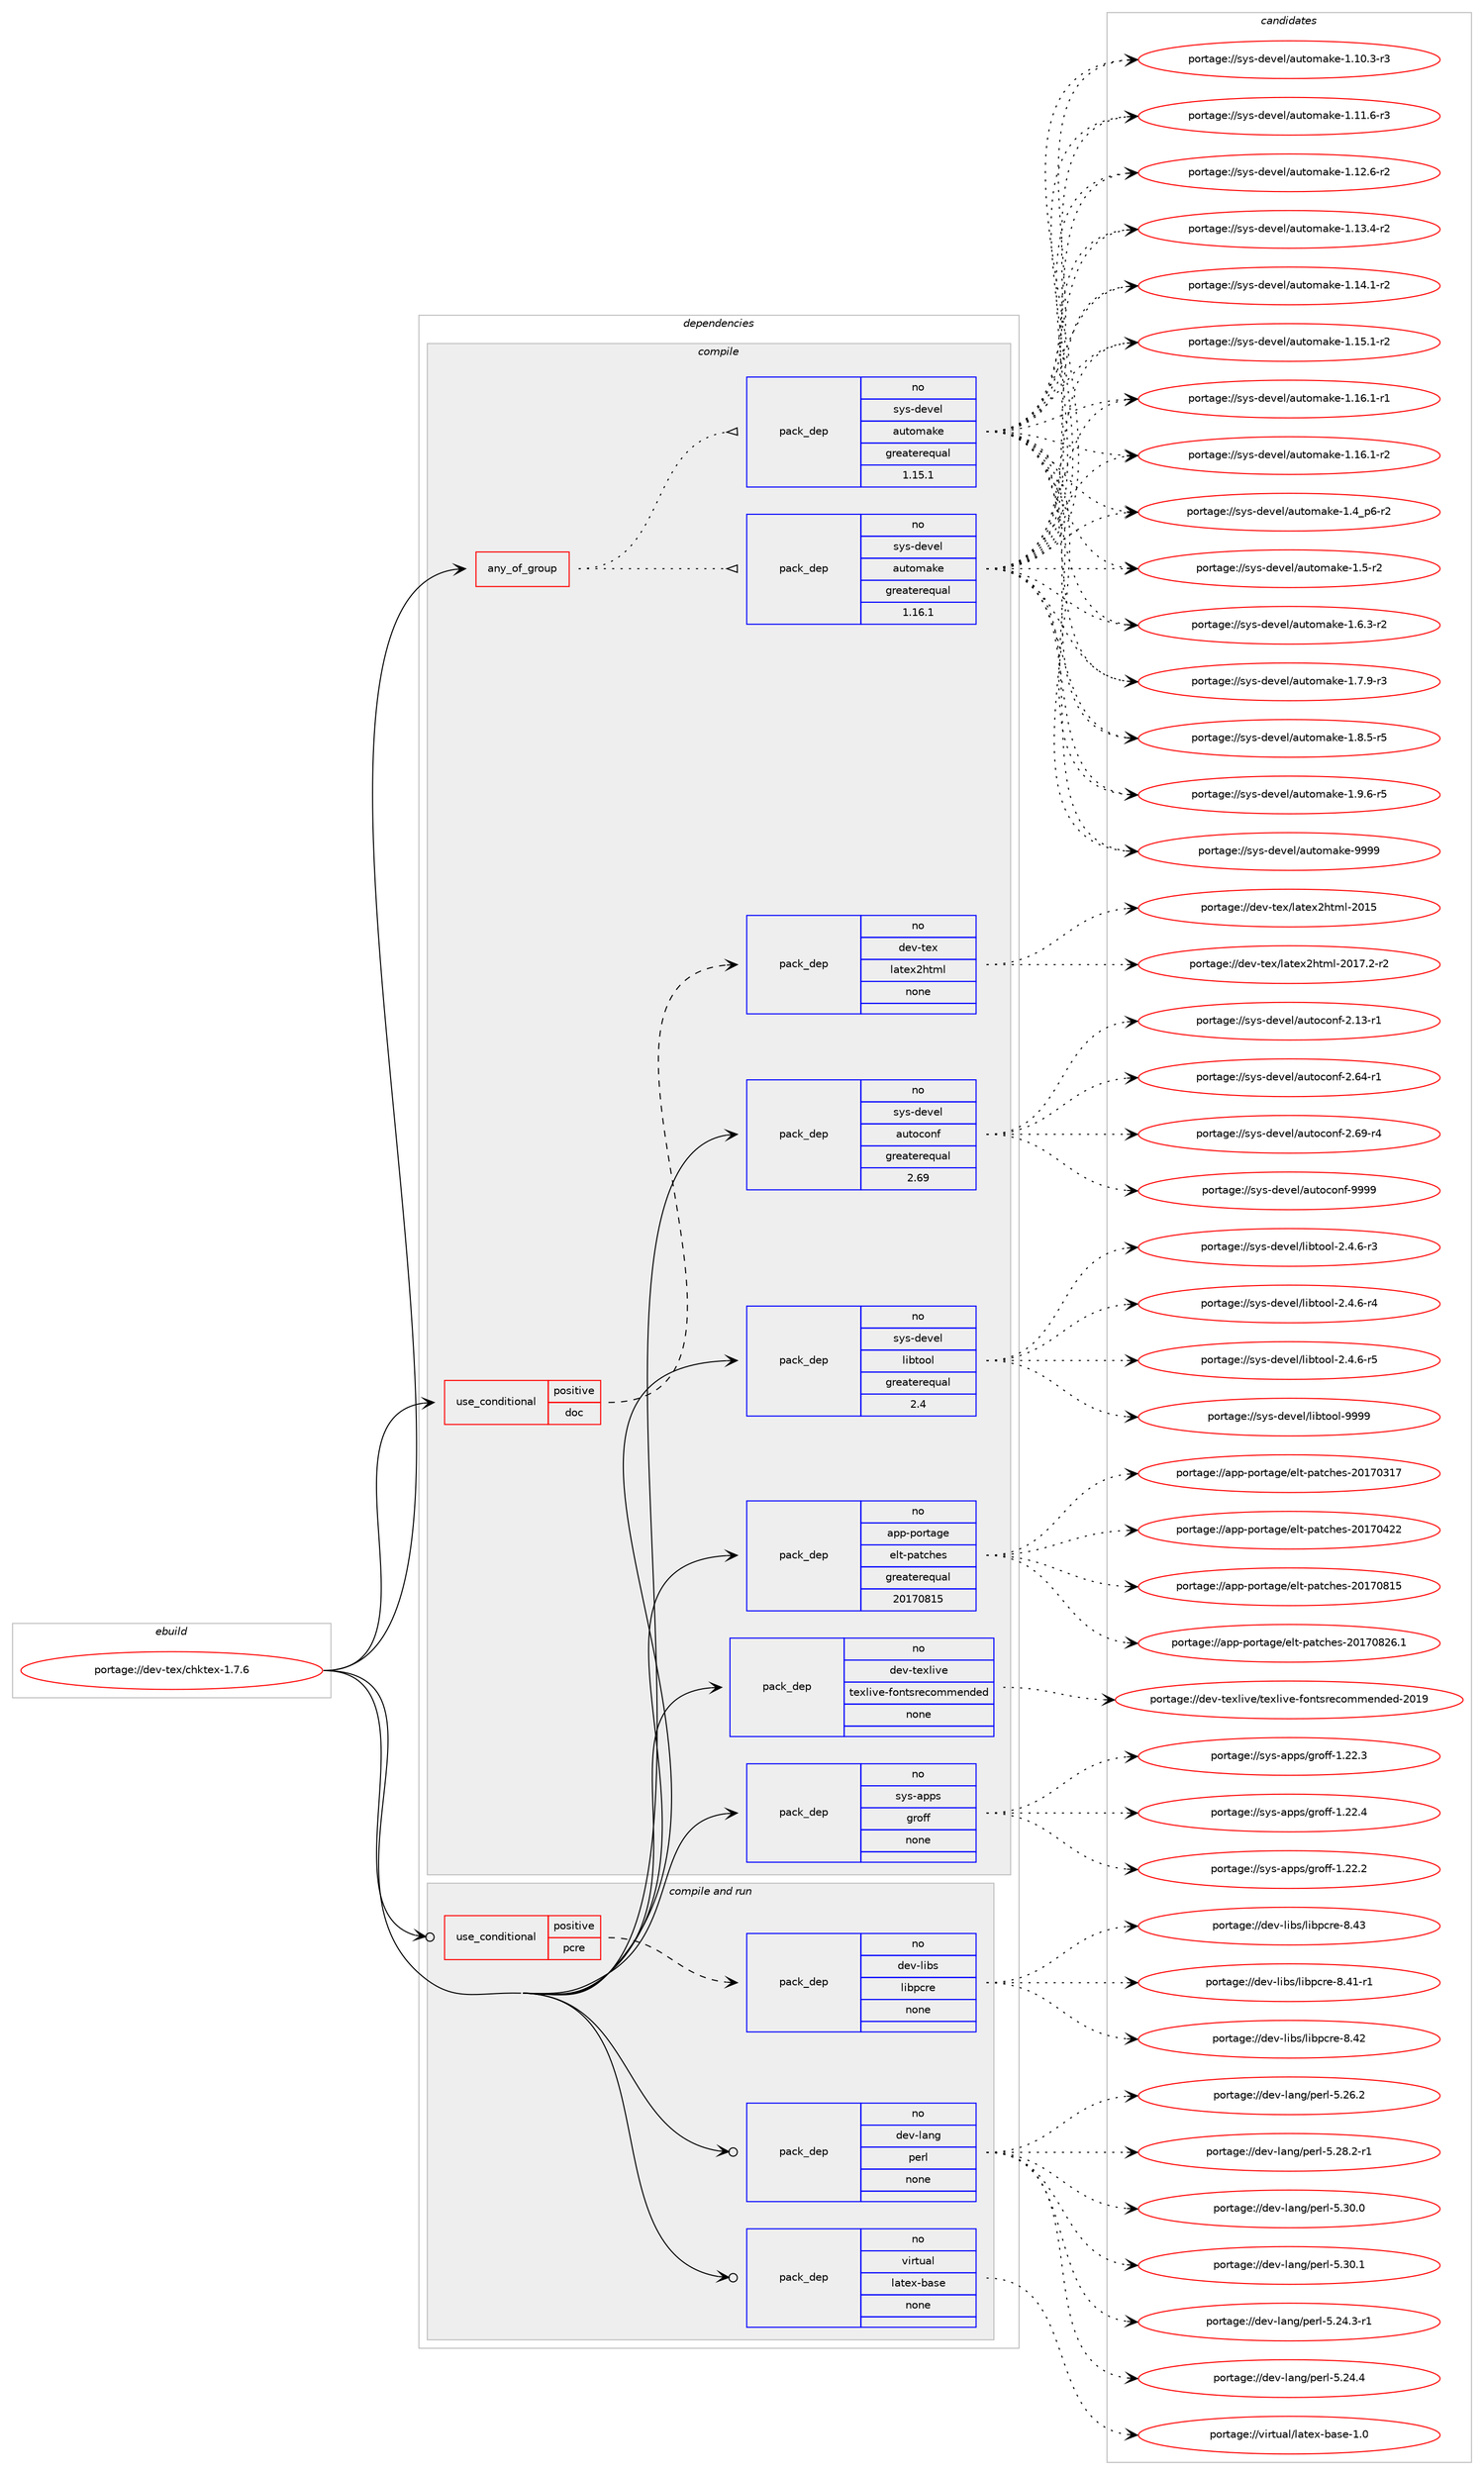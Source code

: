 digraph prolog {

# *************
# Graph options
# *************

newrank=true;
concentrate=true;
compound=true;
graph [rankdir=LR,fontname=Helvetica,fontsize=10,ranksep=1.5];#, ranksep=2.5, nodesep=0.2];
edge  [arrowhead=vee];
node  [fontname=Helvetica,fontsize=10];

# **********
# The ebuild
# **********

subgraph cluster_leftcol {
color=gray;
rank=same;
label=<<i>ebuild</i>>;
id [label="portage://dev-tex/chktex-1.7.6", color=red, width=4, href="../dev-tex/chktex-1.7.6.svg"];
}

# ****************
# The dependencies
# ****************

subgraph cluster_midcol {
color=gray;
label=<<i>dependencies</i>>;
subgraph cluster_compile {
fillcolor="#eeeeee";
style=filled;
label=<<i>compile</i>>;
subgraph any3521 {
dependency257677 [label=<<TABLE BORDER="0" CELLBORDER="1" CELLSPACING="0" CELLPADDING="4"><TR><TD CELLPADDING="10">any_of_group</TD></TR></TABLE>>, shape=none, color=red];subgraph pack183855 {
dependency257678 [label=<<TABLE BORDER="0" CELLBORDER="1" CELLSPACING="0" CELLPADDING="4" WIDTH="220"><TR><TD ROWSPAN="6" CELLPADDING="30">pack_dep</TD></TR><TR><TD WIDTH="110">no</TD></TR><TR><TD>sys-devel</TD></TR><TR><TD>automake</TD></TR><TR><TD>greaterequal</TD></TR><TR><TD>1.16.1</TD></TR></TABLE>>, shape=none, color=blue];
}
dependency257677:e -> dependency257678:w [weight=20,style="dotted",arrowhead="oinv"];
subgraph pack183856 {
dependency257679 [label=<<TABLE BORDER="0" CELLBORDER="1" CELLSPACING="0" CELLPADDING="4" WIDTH="220"><TR><TD ROWSPAN="6" CELLPADDING="30">pack_dep</TD></TR><TR><TD WIDTH="110">no</TD></TR><TR><TD>sys-devel</TD></TR><TR><TD>automake</TD></TR><TR><TD>greaterequal</TD></TR><TR><TD>1.15.1</TD></TR></TABLE>>, shape=none, color=blue];
}
dependency257677:e -> dependency257679:w [weight=20,style="dotted",arrowhead="oinv"];
}
id:e -> dependency257677:w [weight=20,style="solid",arrowhead="vee"];
subgraph cond70228 {
dependency257680 [label=<<TABLE BORDER="0" CELLBORDER="1" CELLSPACING="0" CELLPADDING="4"><TR><TD ROWSPAN="3" CELLPADDING="10">use_conditional</TD></TR><TR><TD>positive</TD></TR><TR><TD>doc</TD></TR></TABLE>>, shape=none, color=red];
subgraph pack183857 {
dependency257681 [label=<<TABLE BORDER="0" CELLBORDER="1" CELLSPACING="0" CELLPADDING="4" WIDTH="220"><TR><TD ROWSPAN="6" CELLPADDING="30">pack_dep</TD></TR><TR><TD WIDTH="110">no</TD></TR><TR><TD>dev-tex</TD></TR><TR><TD>latex2html</TD></TR><TR><TD>none</TD></TR><TR><TD></TD></TR></TABLE>>, shape=none, color=blue];
}
dependency257680:e -> dependency257681:w [weight=20,style="dashed",arrowhead="vee"];
}
id:e -> dependency257680:w [weight=20,style="solid",arrowhead="vee"];
subgraph pack183858 {
dependency257682 [label=<<TABLE BORDER="0" CELLBORDER="1" CELLSPACING="0" CELLPADDING="4" WIDTH="220"><TR><TD ROWSPAN="6" CELLPADDING="30">pack_dep</TD></TR><TR><TD WIDTH="110">no</TD></TR><TR><TD>app-portage</TD></TR><TR><TD>elt-patches</TD></TR><TR><TD>greaterequal</TD></TR><TR><TD>20170815</TD></TR></TABLE>>, shape=none, color=blue];
}
id:e -> dependency257682:w [weight=20,style="solid",arrowhead="vee"];
subgraph pack183859 {
dependency257683 [label=<<TABLE BORDER="0" CELLBORDER="1" CELLSPACING="0" CELLPADDING="4" WIDTH="220"><TR><TD ROWSPAN="6" CELLPADDING="30">pack_dep</TD></TR><TR><TD WIDTH="110">no</TD></TR><TR><TD>dev-texlive</TD></TR><TR><TD>texlive-fontsrecommended</TD></TR><TR><TD>none</TD></TR><TR><TD></TD></TR></TABLE>>, shape=none, color=blue];
}
id:e -> dependency257683:w [weight=20,style="solid",arrowhead="vee"];
subgraph pack183860 {
dependency257684 [label=<<TABLE BORDER="0" CELLBORDER="1" CELLSPACING="0" CELLPADDING="4" WIDTH="220"><TR><TD ROWSPAN="6" CELLPADDING="30">pack_dep</TD></TR><TR><TD WIDTH="110">no</TD></TR><TR><TD>sys-apps</TD></TR><TR><TD>groff</TD></TR><TR><TD>none</TD></TR><TR><TD></TD></TR></TABLE>>, shape=none, color=blue];
}
id:e -> dependency257684:w [weight=20,style="solid",arrowhead="vee"];
subgraph pack183861 {
dependency257685 [label=<<TABLE BORDER="0" CELLBORDER="1" CELLSPACING="0" CELLPADDING="4" WIDTH="220"><TR><TD ROWSPAN="6" CELLPADDING="30">pack_dep</TD></TR><TR><TD WIDTH="110">no</TD></TR><TR><TD>sys-devel</TD></TR><TR><TD>autoconf</TD></TR><TR><TD>greaterequal</TD></TR><TR><TD>2.69</TD></TR></TABLE>>, shape=none, color=blue];
}
id:e -> dependency257685:w [weight=20,style="solid",arrowhead="vee"];
subgraph pack183862 {
dependency257686 [label=<<TABLE BORDER="0" CELLBORDER="1" CELLSPACING="0" CELLPADDING="4" WIDTH="220"><TR><TD ROWSPAN="6" CELLPADDING="30">pack_dep</TD></TR><TR><TD WIDTH="110">no</TD></TR><TR><TD>sys-devel</TD></TR><TR><TD>libtool</TD></TR><TR><TD>greaterequal</TD></TR><TR><TD>2.4</TD></TR></TABLE>>, shape=none, color=blue];
}
id:e -> dependency257686:w [weight=20,style="solid",arrowhead="vee"];
}
subgraph cluster_compileandrun {
fillcolor="#eeeeee";
style=filled;
label=<<i>compile and run</i>>;
subgraph cond70229 {
dependency257687 [label=<<TABLE BORDER="0" CELLBORDER="1" CELLSPACING="0" CELLPADDING="4"><TR><TD ROWSPAN="3" CELLPADDING="10">use_conditional</TD></TR><TR><TD>positive</TD></TR><TR><TD>pcre</TD></TR></TABLE>>, shape=none, color=red];
subgraph pack183863 {
dependency257688 [label=<<TABLE BORDER="0" CELLBORDER="1" CELLSPACING="0" CELLPADDING="4" WIDTH="220"><TR><TD ROWSPAN="6" CELLPADDING="30">pack_dep</TD></TR><TR><TD WIDTH="110">no</TD></TR><TR><TD>dev-libs</TD></TR><TR><TD>libpcre</TD></TR><TR><TD>none</TD></TR><TR><TD></TD></TR></TABLE>>, shape=none, color=blue];
}
dependency257687:e -> dependency257688:w [weight=20,style="dashed",arrowhead="vee"];
}
id:e -> dependency257687:w [weight=20,style="solid",arrowhead="odotvee"];
subgraph pack183864 {
dependency257689 [label=<<TABLE BORDER="0" CELLBORDER="1" CELLSPACING="0" CELLPADDING="4" WIDTH="220"><TR><TD ROWSPAN="6" CELLPADDING="30">pack_dep</TD></TR><TR><TD WIDTH="110">no</TD></TR><TR><TD>dev-lang</TD></TR><TR><TD>perl</TD></TR><TR><TD>none</TD></TR><TR><TD></TD></TR></TABLE>>, shape=none, color=blue];
}
id:e -> dependency257689:w [weight=20,style="solid",arrowhead="odotvee"];
subgraph pack183865 {
dependency257690 [label=<<TABLE BORDER="0" CELLBORDER="1" CELLSPACING="0" CELLPADDING="4" WIDTH="220"><TR><TD ROWSPAN="6" CELLPADDING="30">pack_dep</TD></TR><TR><TD WIDTH="110">no</TD></TR><TR><TD>virtual</TD></TR><TR><TD>latex-base</TD></TR><TR><TD>none</TD></TR><TR><TD></TD></TR></TABLE>>, shape=none, color=blue];
}
id:e -> dependency257690:w [weight=20,style="solid",arrowhead="odotvee"];
}
subgraph cluster_run {
fillcolor="#eeeeee";
style=filled;
label=<<i>run</i>>;
}
}

# **************
# The candidates
# **************

subgraph cluster_choices {
rank=same;
color=gray;
label=<<i>candidates</i>>;

subgraph choice183855 {
color=black;
nodesep=1;
choiceportage11512111545100101118101108479711711611110997107101454946494846514511451 [label="portage://sys-devel/automake-1.10.3-r3", color=red, width=4,href="../sys-devel/automake-1.10.3-r3.svg"];
choiceportage11512111545100101118101108479711711611110997107101454946494946544511451 [label="portage://sys-devel/automake-1.11.6-r3", color=red, width=4,href="../sys-devel/automake-1.11.6-r3.svg"];
choiceportage11512111545100101118101108479711711611110997107101454946495046544511450 [label="portage://sys-devel/automake-1.12.6-r2", color=red, width=4,href="../sys-devel/automake-1.12.6-r2.svg"];
choiceportage11512111545100101118101108479711711611110997107101454946495146524511450 [label="portage://sys-devel/automake-1.13.4-r2", color=red, width=4,href="../sys-devel/automake-1.13.4-r2.svg"];
choiceportage11512111545100101118101108479711711611110997107101454946495246494511450 [label="portage://sys-devel/automake-1.14.1-r2", color=red, width=4,href="../sys-devel/automake-1.14.1-r2.svg"];
choiceportage11512111545100101118101108479711711611110997107101454946495346494511450 [label="portage://sys-devel/automake-1.15.1-r2", color=red, width=4,href="../sys-devel/automake-1.15.1-r2.svg"];
choiceportage11512111545100101118101108479711711611110997107101454946495446494511449 [label="portage://sys-devel/automake-1.16.1-r1", color=red, width=4,href="../sys-devel/automake-1.16.1-r1.svg"];
choiceportage11512111545100101118101108479711711611110997107101454946495446494511450 [label="portage://sys-devel/automake-1.16.1-r2", color=red, width=4,href="../sys-devel/automake-1.16.1-r2.svg"];
choiceportage115121115451001011181011084797117116111109971071014549465295112544511450 [label="portage://sys-devel/automake-1.4_p6-r2", color=red, width=4,href="../sys-devel/automake-1.4_p6-r2.svg"];
choiceportage11512111545100101118101108479711711611110997107101454946534511450 [label="portage://sys-devel/automake-1.5-r2", color=red, width=4,href="../sys-devel/automake-1.5-r2.svg"];
choiceportage115121115451001011181011084797117116111109971071014549465446514511450 [label="portage://sys-devel/automake-1.6.3-r2", color=red, width=4,href="../sys-devel/automake-1.6.3-r2.svg"];
choiceportage115121115451001011181011084797117116111109971071014549465546574511451 [label="portage://sys-devel/automake-1.7.9-r3", color=red, width=4,href="../sys-devel/automake-1.7.9-r3.svg"];
choiceportage115121115451001011181011084797117116111109971071014549465646534511453 [label="portage://sys-devel/automake-1.8.5-r5", color=red, width=4,href="../sys-devel/automake-1.8.5-r5.svg"];
choiceportage115121115451001011181011084797117116111109971071014549465746544511453 [label="portage://sys-devel/automake-1.9.6-r5", color=red, width=4,href="../sys-devel/automake-1.9.6-r5.svg"];
choiceportage115121115451001011181011084797117116111109971071014557575757 [label="portage://sys-devel/automake-9999", color=red, width=4,href="../sys-devel/automake-9999.svg"];
dependency257678:e -> choiceportage11512111545100101118101108479711711611110997107101454946494846514511451:w [style=dotted,weight="100"];
dependency257678:e -> choiceportage11512111545100101118101108479711711611110997107101454946494946544511451:w [style=dotted,weight="100"];
dependency257678:e -> choiceportage11512111545100101118101108479711711611110997107101454946495046544511450:w [style=dotted,weight="100"];
dependency257678:e -> choiceportage11512111545100101118101108479711711611110997107101454946495146524511450:w [style=dotted,weight="100"];
dependency257678:e -> choiceportage11512111545100101118101108479711711611110997107101454946495246494511450:w [style=dotted,weight="100"];
dependency257678:e -> choiceportage11512111545100101118101108479711711611110997107101454946495346494511450:w [style=dotted,weight="100"];
dependency257678:e -> choiceportage11512111545100101118101108479711711611110997107101454946495446494511449:w [style=dotted,weight="100"];
dependency257678:e -> choiceportage11512111545100101118101108479711711611110997107101454946495446494511450:w [style=dotted,weight="100"];
dependency257678:e -> choiceportage115121115451001011181011084797117116111109971071014549465295112544511450:w [style=dotted,weight="100"];
dependency257678:e -> choiceportage11512111545100101118101108479711711611110997107101454946534511450:w [style=dotted,weight="100"];
dependency257678:e -> choiceportage115121115451001011181011084797117116111109971071014549465446514511450:w [style=dotted,weight="100"];
dependency257678:e -> choiceportage115121115451001011181011084797117116111109971071014549465546574511451:w [style=dotted,weight="100"];
dependency257678:e -> choiceportage115121115451001011181011084797117116111109971071014549465646534511453:w [style=dotted,weight="100"];
dependency257678:e -> choiceportage115121115451001011181011084797117116111109971071014549465746544511453:w [style=dotted,weight="100"];
dependency257678:e -> choiceportage115121115451001011181011084797117116111109971071014557575757:w [style=dotted,weight="100"];
}
subgraph choice183856 {
color=black;
nodesep=1;
choiceportage11512111545100101118101108479711711611110997107101454946494846514511451 [label="portage://sys-devel/automake-1.10.3-r3", color=red, width=4,href="../sys-devel/automake-1.10.3-r3.svg"];
choiceportage11512111545100101118101108479711711611110997107101454946494946544511451 [label="portage://sys-devel/automake-1.11.6-r3", color=red, width=4,href="../sys-devel/automake-1.11.6-r3.svg"];
choiceportage11512111545100101118101108479711711611110997107101454946495046544511450 [label="portage://sys-devel/automake-1.12.6-r2", color=red, width=4,href="../sys-devel/automake-1.12.6-r2.svg"];
choiceportage11512111545100101118101108479711711611110997107101454946495146524511450 [label="portage://sys-devel/automake-1.13.4-r2", color=red, width=4,href="../sys-devel/automake-1.13.4-r2.svg"];
choiceportage11512111545100101118101108479711711611110997107101454946495246494511450 [label="portage://sys-devel/automake-1.14.1-r2", color=red, width=4,href="../sys-devel/automake-1.14.1-r2.svg"];
choiceportage11512111545100101118101108479711711611110997107101454946495346494511450 [label="portage://sys-devel/automake-1.15.1-r2", color=red, width=4,href="../sys-devel/automake-1.15.1-r2.svg"];
choiceportage11512111545100101118101108479711711611110997107101454946495446494511449 [label="portage://sys-devel/automake-1.16.1-r1", color=red, width=4,href="../sys-devel/automake-1.16.1-r1.svg"];
choiceportage11512111545100101118101108479711711611110997107101454946495446494511450 [label="portage://sys-devel/automake-1.16.1-r2", color=red, width=4,href="../sys-devel/automake-1.16.1-r2.svg"];
choiceportage115121115451001011181011084797117116111109971071014549465295112544511450 [label="portage://sys-devel/automake-1.4_p6-r2", color=red, width=4,href="../sys-devel/automake-1.4_p6-r2.svg"];
choiceportage11512111545100101118101108479711711611110997107101454946534511450 [label="portage://sys-devel/automake-1.5-r2", color=red, width=4,href="../sys-devel/automake-1.5-r2.svg"];
choiceportage115121115451001011181011084797117116111109971071014549465446514511450 [label="portage://sys-devel/automake-1.6.3-r2", color=red, width=4,href="../sys-devel/automake-1.6.3-r2.svg"];
choiceportage115121115451001011181011084797117116111109971071014549465546574511451 [label="portage://sys-devel/automake-1.7.9-r3", color=red, width=4,href="../sys-devel/automake-1.7.9-r3.svg"];
choiceportage115121115451001011181011084797117116111109971071014549465646534511453 [label="portage://sys-devel/automake-1.8.5-r5", color=red, width=4,href="../sys-devel/automake-1.8.5-r5.svg"];
choiceportage115121115451001011181011084797117116111109971071014549465746544511453 [label="portage://sys-devel/automake-1.9.6-r5", color=red, width=4,href="../sys-devel/automake-1.9.6-r5.svg"];
choiceportage115121115451001011181011084797117116111109971071014557575757 [label="portage://sys-devel/automake-9999", color=red, width=4,href="../sys-devel/automake-9999.svg"];
dependency257679:e -> choiceportage11512111545100101118101108479711711611110997107101454946494846514511451:w [style=dotted,weight="100"];
dependency257679:e -> choiceportage11512111545100101118101108479711711611110997107101454946494946544511451:w [style=dotted,weight="100"];
dependency257679:e -> choiceportage11512111545100101118101108479711711611110997107101454946495046544511450:w [style=dotted,weight="100"];
dependency257679:e -> choiceportage11512111545100101118101108479711711611110997107101454946495146524511450:w [style=dotted,weight="100"];
dependency257679:e -> choiceportage11512111545100101118101108479711711611110997107101454946495246494511450:w [style=dotted,weight="100"];
dependency257679:e -> choiceportage11512111545100101118101108479711711611110997107101454946495346494511450:w [style=dotted,weight="100"];
dependency257679:e -> choiceportage11512111545100101118101108479711711611110997107101454946495446494511449:w [style=dotted,weight="100"];
dependency257679:e -> choiceportage11512111545100101118101108479711711611110997107101454946495446494511450:w [style=dotted,weight="100"];
dependency257679:e -> choiceportage115121115451001011181011084797117116111109971071014549465295112544511450:w [style=dotted,weight="100"];
dependency257679:e -> choiceportage11512111545100101118101108479711711611110997107101454946534511450:w [style=dotted,weight="100"];
dependency257679:e -> choiceportage115121115451001011181011084797117116111109971071014549465446514511450:w [style=dotted,weight="100"];
dependency257679:e -> choiceportage115121115451001011181011084797117116111109971071014549465546574511451:w [style=dotted,weight="100"];
dependency257679:e -> choiceportage115121115451001011181011084797117116111109971071014549465646534511453:w [style=dotted,weight="100"];
dependency257679:e -> choiceportage115121115451001011181011084797117116111109971071014549465746544511453:w [style=dotted,weight="100"];
dependency257679:e -> choiceportage115121115451001011181011084797117116111109971071014557575757:w [style=dotted,weight="100"];
}
subgraph choice183857 {
color=black;
nodesep=1;
choiceportage100101118451161011204710897116101120501041161091084550484953 [label="portage://dev-tex/latex2html-2015", color=red, width=4,href="../dev-tex/latex2html-2015.svg"];
choiceportage10010111845116101120471089711610112050104116109108455048495546504511450 [label="portage://dev-tex/latex2html-2017.2-r2", color=red, width=4,href="../dev-tex/latex2html-2017.2-r2.svg"];
dependency257681:e -> choiceportage100101118451161011204710897116101120501041161091084550484953:w [style=dotted,weight="100"];
dependency257681:e -> choiceportage10010111845116101120471089711610112050104116109108455048495546504511450:w [style=dotted,weight="100"];
}
subgraph choice183858 {
color=black;
nodesep=1;
choiceportage97112112451121111141169710310147101108116451129711699104101115455048495548514955 [label="portage://app-portage/elt-patches-20170317", color=red, width=4,href="../app-portage/elt-patches-20170317.svg"];
choiceportage97112112451121111141169710310147101108116451129711699104101115455048495548525050 [label="portage://app-portage/elt-patches-20170422", color=red, width=4,href="../app-portage/elt-patches-20170422.svg"];
choiceportage97112112451121111141169710310147101108116451129711699104101115455048495548564953 [label="portage://app-portage/elt-patches-20170815", color=red, width=4,href="../app-portage/elt-patches-20170815.svg"];
choiceportage971121124511211111411697103101471011081164511297116991041011154550484955485650544649 [label="portage://app-portage/elt-patches-20170826.1", color=red, width=4,href="../app-portage/elt-patches-20170826.1.svg"];
dependency257682:e -> choiceportage97112112451121111141169710310147101108116451129711699104101115455048495548514955:w [style=dotted,weight="100"];
dependency257682:e -> choiceportage97112112451121111141169710310147101108116451129711699104101115455048495548525050:w [style=dotted,weight="100"];
dependency257682:e -> choiceportage97112112451121111141169710310147101108116451129711699104101115455048495548564953:w [style=dotted,weight="100"];
dependency257682:e -> choiceportage971121124511211111411697103101471011081164511297116991041011154550484955485650544649:w [style=dotted,weight="100"];
}
subgraph choice183859 {
color=black;
nodesep=1;
choiceportage100101118451161011201081051181014711610112010810511810145102111110116115114101991111091091011101001011004550484957 [label="portage://dev-texlive/texlive-fontsrecommended-2019", color=red, width=4,href="../dev-texlive/texlive-fontsrecommended-2019.svg"];
dependency257683:e -> choiceportage100101118451161011201081051181014711610112010810511810145102111110116115114101991111091091011101001011004550484957:w [style=dotted,weight="100"];
}
subgraph choice183860 {
color=black;
nodesep=1;
choiceportage11512111545971121121154710311411110210245494650504650 [label="portage://sys-apps/groff-1.22.2", color=red, width=4,href="../sys-apps/groff-1.22.2.svg"];
choiceportage11512111545971121121154710311411110210245494650504651 [label="portage://sys-apps/groff-1.22.3", color=red, width=4,href="../sys-apps/groff-1.22.3.svg"];
choiceportage11512111545971121121154710311411110210245494650504652 [label="portage://sys-apps/groff-1.22.4", color=red, width=4,href="../sys-apps/groff-1.22.4.svg"];
dependency257684:e -> choiceportage11512111545971121121154710311411110210245494650504650:w [style=dotted,weight="100"];
dependency257684:e -> choiceportage11512111545971121121154710311411110210245494650504651:w [style=dotted,weight="100"];
dependency257684:e -> choiceportage11512111545971121121154710311411110210245494650504652:w [style=dotted,weight="100"];
}
subgraph choice183861 {
color=black;
nodesep=1;
choiceportage1151211154510010111810110847971171161119911111010245504649514511449 [label="portage://sys-devel/autoconf-2.13-r1", color=red, width=4,href="../sys-devel/autoconf-2.13-r1.svg"];
choiceportage1151211154510010111810110847971171161119911111010245504654524511449 [label="portage://sys-devel/autoconf-2.64-r1", color=red, width=4,href="../sys-devel/autoconf-2.64-r1.svg"];
choiceportage1151211154510010111810110847971171161119911111010245504654574511452 [label="portage://sys-devel/autoconf-2.69-r4", color=red, width=4,href="../sys-devel/autoconf-2.69-r4.svg"];
choiceportage115121115451001011181011084797117116111991111101024557575757 [label="portage://sys-devel/autoconf-9999", color=red, width=4,href="../sys-devel/autoconf-9999.svg"];
dependency257685:e -> choiceportage1151211154510010111810110847971171161119911111010245504649514511449:w [style=dotted,weight="100"];
dependency257685:e -> choiceportage1151211154510010111810110847971171161119911111010245504654524511449:w [style=dotted,weight="100"];
dependency257685:e -> choiceportage1151211154510010111810110847971171161119911111010245504654574511452:w [style=dotted,weight="100"];
dependency257685:e -> choiceportage115121115451001011181011084797117116111991111101024557575757:w [style=dotted,weight="100"];
}
subgraph choice183862 {
color=black;
nodesep=1;
choiceportage1151211154510010111810110847108105981161111111084550465246544511451 [label="portage://sys-devel/libtool-2.4.6-r3", color=red, width=4,href="../sys-devel/libtool-2.4.6-r3.svg"];
choiceportage1151211154510010111810110847108105981161111111084550465246544511452 [label="portage://sys-devel/libtool-2.4.6-r4", color=red, width=4,href="../sys-devel/libtool-2.4.6-r4.svg"];
choiceportage1151211154510010111810110847108105981161111111084550465246544511453 [label="portage://sys-devel/libtool-2.4.6-r5", color=red, width=4,href="../sys-devel/libtool-2.4.6-r5.svg"];
choiceportage1151211154510010111810110847108105981161111111084557575757 [label="portage://sys-devel/libtool-9999", color=red, width=4,href="../sys-devel/libtool-9999.svg"];
dependency257686:e -> choiceportage1151211154510010111810110847108105981161111111084550465246544511451:w [style=dotted,weight="100"];
dependency257686:e -> choiceportage1151211154510010111810110847108105981161111111084550465246544511452:w [style=dotted,weight="100"];
dependency257686:e -> choiceportage1151211154510010111810110847108105981161111111084550465246544511453:w [style=dotted,weight="100"];
dependency257686:e -> choiceportage1151211154510010111810110847108105981161111111084557575757:w [style=dotted,weight="100"];
}
subgraph choice183863 {
color=black;
nodesep=1;
choiceportage100101118451081059811547108105981129911410145564652494511449 [label="portage://dev-libs/libpcre-8.41-r1", color=red, width=4,href="../dev-libs/libpcre-8.41-r1.svg"];
choiceportage10010111845108105981154710810598112991141014556465250 [label="portage://dev-libs/libpcre-8.42", color=red, width=4,href="../dev-libs/libpcre-8.42.svg"];
choiceportage10010111845108105981154710810598112991141014556465251 [label="portage://dev-libs/libpcre-8.43", color=red, width=4,href="../dev-libs/libpcre-8.43.svg"];
dependency257688:e -> choiceportage100101118451081059811547108105981129911410145564652494511449:w [style=dotted,weight="100"];
dependency257688:e -> choiceportage10010111845108105981154710810598112991141014556465250:w [style=dotted,weight="100"];
dependency257688:e -> choiceportage10010111845108105981154710810598112991141014556465251:w [style=dotted,weight="100"];
}
subgraph choice183864 {
color=black;
nodesep=1;
choiceportage100101118451089711010347112101114108455346505246514511449 [label="portage://dev-lang/perl-5.24.3-r1", color=red, width=4,href="../dev-lang/perl-5.24.3-r1.svg"];
choiceportage10010111845108971101034711210111410845534650524652 [label="portage://dev-lang/perl-5.24.4", color=red, width=4,href="../dev-lang/perl-5.24.4.svg"];
choiceportage10010111845108971101034711210111410845534650544650 [label="portage://dev-lang/perl-5.26.2", color=red, width=4,href="../dev-lang/perl-5.26.2.svg"];
choiceportage100101118451089711010347112101114108455346505646504511449 [label="portage://dev-lang/perl-5.28.2-r1", color=red, width=4,href="../dev-lang/perl-5.28.2-r1.svg"];
choiceportage10010111845108971101034711210111410845534651484648 [label="portage://dev-lang/perl-5.30.0", color=red, width=4,href="../dev-lang/perl-5.30.0.svg"];
choiceportage10010111845108971101034711210111410845534651484649 [label="portage://dev-lang/perl-5.30.1", color=red, width=4,href="../dev-lang/perl-5.30.1.svg"];
dependency257689:e -> choiceportage100101118451089711010347112101114108455346505246514511449:w [style=dotted,weight="100"];
dependency257689:e -> choiceportage10010111845108971101034711210111410845534650524652:w [style=dotted,weight="100"];
dependency257689:e -> choiceportage10010111845108971101034711210111410845534650544650:w [style=dotted,weight="100"];
dependency257689:e -> choiceportage100101118451089711010347112101114108455346505646504511449:w [style=dotted,weight="100"];
dependency257689:e -> choiceportage10010111845108971101034711210111410845534651484648:w [style=dotted,weight="100"];
dependency257689:e -> choiceportage10010111845108971101034711210111410845534651484649:w [style=dotted,weight="100"];
}
subgraph choice183865 {
color=black;
nodesep=1;
choiceportage11810511411611797108471089711610112045989711510145494648 [label="portage://virtual/latex-base-1.0", color=red, width=4,href="../virtual/latex-base-1.0.svg"];
dependency257690:e -> choiceportage11810511411611797108471089711610112045989711510145494648:w [style=dotted,weight="100"];
}
}

}
